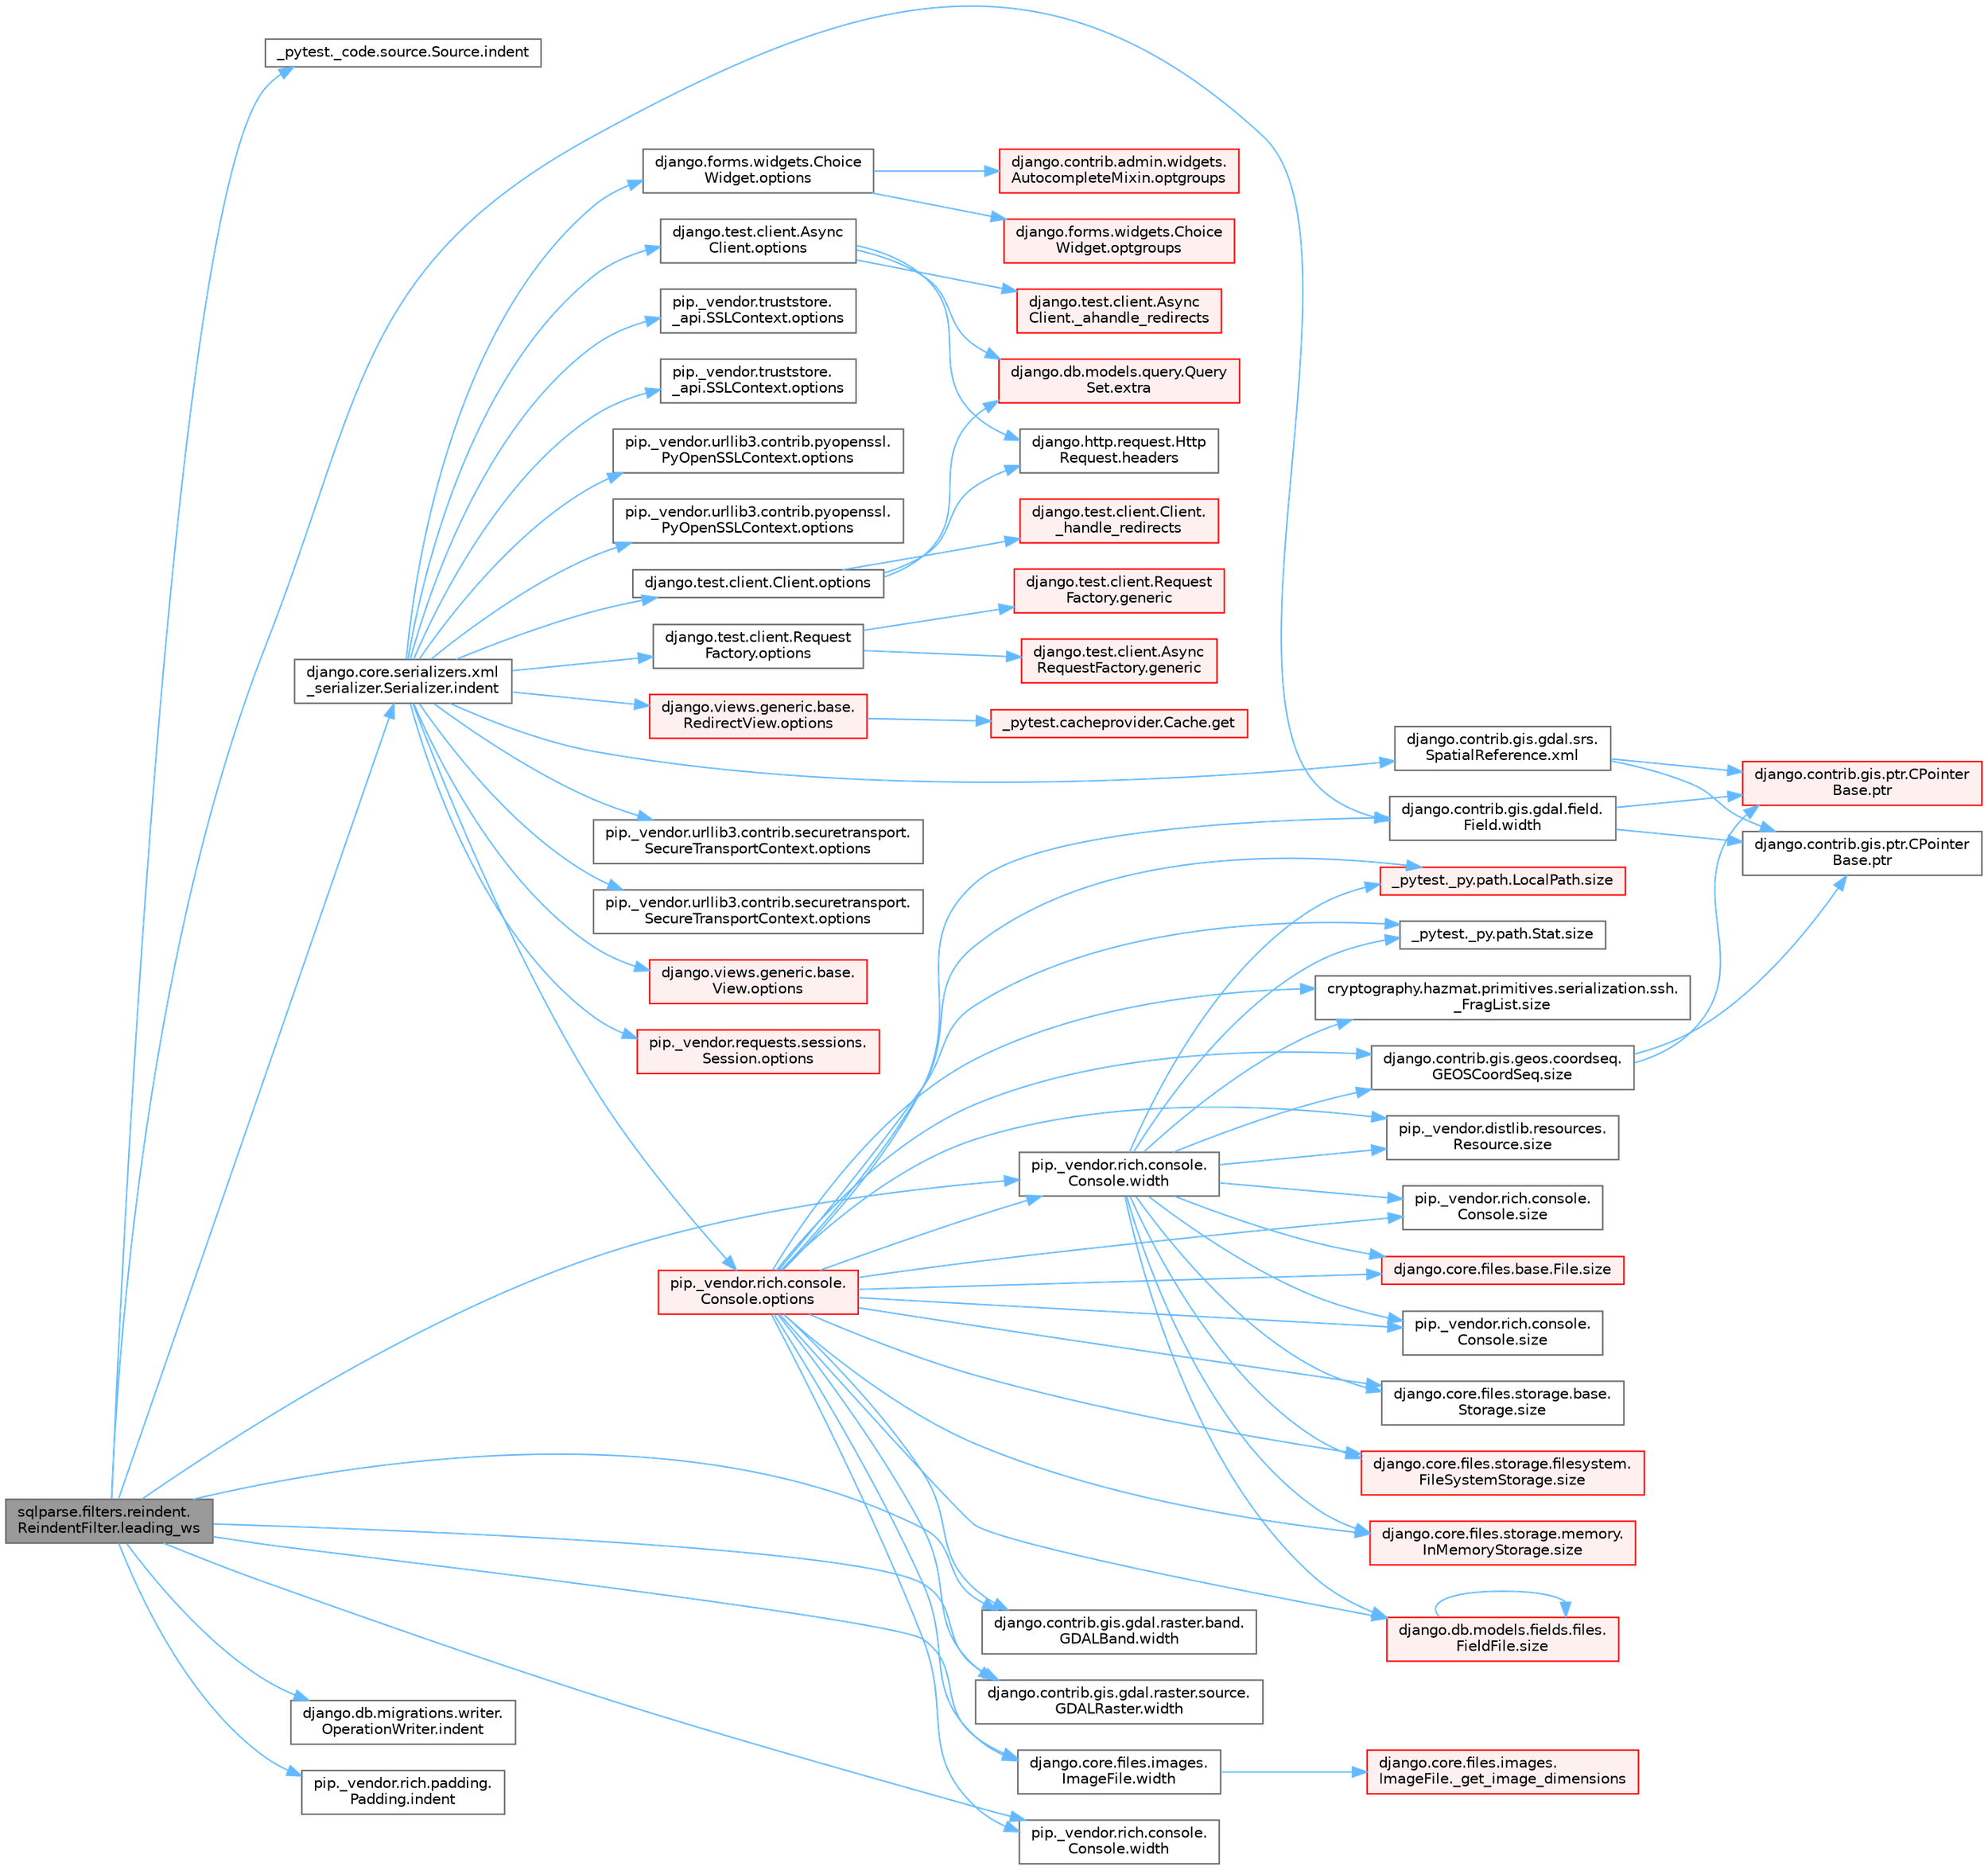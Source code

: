 digraph "sqlparse.filters.reindent.ReindentFilter.leading_ws"
{
 // LATEX_PDF_SIZE
  bgcolor="transparent";
  edge [fontname=Helvetica,fontsize=10,labelfontname=Helvetica,labelfontsize=10];
  node [fontname=Helvetica,fontsize=10,shape=box,height=0.2,width=0.4];
  rankdir="LR";
  Node1 [id="Node000001",label="sqlparse.filters.reindent.\lReindentFilter.leading_ws",height=0.2,width=0.4,color="gray40", fillcolor="grey60", style="filled", fontcolor="black",tooltip=" "];
  Node1 -> Node2 [id="edge1_Node000001_Node000002",color="steelblue1",style="solid",tooltip=" "];
  Node2 [id="Node000002",label="_pytest._code.source.Source.indent",height=0.2,width=0.4,color="grey40", fillcolor="white", style="filled",URL="$class__pytest_1_1__code_1_1source_1_1_source.html#abc99a323638809562ba4dbf97cab6bd1",tooltip=" "];
  Node1 -> Node3 [id="edge2_Node000001_Node000003",color="steelblue1",style="solid",tooltip=" "];
  Node3 [id="Node000003",label="django.core.serializers.xml\l_serializer.Serializer.indent",height=0.2,width=0.4,color="grey40", fillcolor="white", style="filled",URL="$classdjango_1_1core_1_1serializers_1_1xml__serializer_1_1_serializer.html#a5b3d624ac0ab14cb4194faca7877101a",tooltip=" "];
  Node3 -> Node4 [id="edge3_Node000003_Node000004",color="steelblue1",style="solid",tooltip=" "];
  Node4 [id="Node000004",label="django.forms.widgets.Choice\lWidget.options",height=0.2,width=0.4,color="grey40", fillcolor="white", style="filled",URL="$classdjango_1_1forms_1_1widgets_1_1_choice_widget.html#a8575b90386fc2027f38ea00133cef250",tooltip=" "];
  Node4 -> Node5 [id="edge4_Node000004_Node000005",color="steelblue1",style="solid",tooltip=" "];
  Node5 [id="Node000005",label="django.contrib.admin.widgets.\lAutocompleteMixin.optgroups",height=0.2,width=0.4,color="red", fillcolor="#FFF0F0", style="filled",URL="$classdjango_1_1contrib_1_1admin_1_1widgets_1_1_autocomplete_mixin.html#a638ff1cf500030285676b090c8eee8f9",tooltip=" "];
  Node4 -> Node1929 [id="edge5_Node000004_Node001929",color="steelblue1",style="solid",tooltip=" "];
  Node1929 [id="Node001929",label="django.forms.widgets.Choice\lWidget.optgroups",height=0.2,width=0.4,color="red", fillcolor="#FFF0F0", style="filled",URL="$classdjango_1_1forms_1_1widgets_1_1_choice_widget.html#af1d09b0d42de6f6f30d2f9d577cf2fb4",tooltip=" "];
  Node3 -> Node259 [id="edge6_Node000003_Node000259",color="steelblue1",style="solid",tooltip=" "];
  Node259 [id="Node000259",label="django.test.client.Async\lClient.options",height=0.2,width=0.4,color="grey40", fillcolor="white", style="filled",URL="$classdjango_1_1test_1_1client_1_1_async_client.html#a84509c6347cbc018e6335b924ec841a2",tooltip=" "];
  Node259 -> Node260 [id="edge7_Node000259_Node000260",color="steelblue1",style="solid",tooltip=" "];
  Node260 [id="Node000260",label="django.test.client.Async\lClient._ahandle_redirects",height=0.2,width=0.4,color="red", fillcolor="#FFF0F0", style="filled",URL="$classdjango_1_1test_1_1client_1_1_async_client.html#a8740fe0dc39e7fe74e515be78449ee76",tooltip=" "];
  Node259 -> Node1230 [id="edge8_Node000259_Node001230",color="steelblue1",style="solid",tooltip=" "];
  Node1230 [id="Node001230",label="django.db.models.query.Query\lSet.extra",height=0.2,width=0.4,color="red", fillcolor="#FFF0F0", style="filled",URL="$classdjango_1_1db_1_1models_1_1query_1_1_query_set.html#ae54983d1fa1ba41e84f20cea946cde79",tooltip=" "];
  Node259 -> Node368 [id="edge9_Node000259_Node000368",color="steelblue1",style="solid",tooltip=" "];
  Node368 [id="Node000368",label="django.http.request.Http\lRequest.headers",height=0.2,width=0.4,color="grey40", fillcolor="white", style="filled",URL="$classdjango_1_1http_1_1request_1_1_http_request.html#a757d86c06e163aa94180817723ce1b9c",tooltip=" "];
  Node3 -> Node1456 [id="edge10_Node000003_Node001456",color="steelblue1",style="solid",tooltip=" "];
  Node1456 [id="Node001456",label="django.test.client.Client.options",height=0.2,width=0.4,color="grey40", fillcolor="white", style="filled",URL="$classdjango_1_1test_1_1client_1_1_client.html#a839ea6375ca2184b3b60550938b6824c",tooltip=" "];
  Node1456 -> Node1457 [id="edge11_Node001456_Node001457",color="steelblue1",style="solid",tooltip=" "];
  Node1457 [id="Node001457",label="django.test.client.Client.\l_handle_redirects",height=0.2,width=0.4,color="red", fillcolor="#FFF0F0", style="filled",URL="$classdjango_1_1test_1_1client_1_1_client.html#a234b328f33c374ad181aa49c6515d469",tooltip=" "];
  Node1456 -> Node1230 [id="edge12_Node001456_Node001230",color="steelblue1",style="solid",tooltip=" "];
  Node1456 -> Node368 [id="edge13_Node001456_Node000368",color="steelblue1",style="solid",tooltip=" "];
  Node3 -> Node1458 [id="edge14_Node000003_Node001458",color="steelblue1",style="solid",tooltip=" "];
  Node1458 [id="Node001458",label="django.test.client.Request\lFactory.options",height=0.2,width=0.4,color="grey40", fillcolor="white", style="filled",URL="$classdjango_1_1test_1_1client_1_1_request_factory.html#a438a7e1be2437d680cd78d11dee77c54",tooltip=" "];
  Node1458 -> Node1459 [id="edge15_Node001458_Node001459",color="steelblue1",style="solid",tooltip=" "];
  Node1459 [id="Node001459",label="django.test.client.Async\lRequestFactory.generic",height=0.2,width=0.4,color="red", fillcolor="#FFF0F0", style="filled",URL="$classdjango_1_1test_1_1client_1_1_async_request_factory.html#a470d6888694e77c09bd7d8bf6d588233",tooltip=" "];
  Node1458 -> Node1461 [id="edge16_Node001458_Node001461",color="steelblue1",style="solid",tooltip=" "];
  Node1461 [id="Node001461",label="django.test.client.Request\lFactory.generic",height=0.2,width=0.4,color="red", fillcolor="#FFF0F0", style="filled",URL="$classdjango_1_1test_1_1client_1_1_request_factory.html#a24740fe264de91d8c4c1205c9172206d",tooltip=" "];
  Node3 -> Node1462 [id="edge17_Node000003_Node001462",color="steelblue1",style="solid",tooltip=" "];
  Node1462 [id="Node001462",label="django.views.generic.base.\lRedirectView.options",height=0.2,width=0.4,color="red", fillcolor="#FFF0F0", style="filled",URL="$classdjango_1_1views_1_1generic_1_1base_1_1_redirect_view.html#a444de156c79647344c987295c47a76e1",tooltip=" "];
  Node1462 -> Node263 [id="edge18_Node001462_Node000263",color="steelblue1",style="solid",tooltip=" "];
  Node263 [id="Node000263",label="_pytest.cacheprovider.Cache.get",height=0.2,width=0.4,color="red", fillcolor="#FFF0F0", style="filled",URL="$class__pytest_1_1cacheprovider_1_1_cache.html#a752b42a7c4034371bcd23244b1862148",tooltip=" "];
  Node3 -> Node1650 [id="edge19_Node000003_Node001650",color="steelblue1",style="solid",tooltip=" "];
  Node1650 [id="Node001650",label="django.views.generic.base.\lView.options",height=0.2,width=0.4,color="red", fillcolor="#FFF0F0", style="filled",URL="$classdjango_1_1views_1_1generic_1_1base_1_1_view.html#a4d1dc440a5bae11bd7859d20ca9948e1",tooltip=" "];
  Node3 -> Node1653 [id="edge20_Node000003_Node001653",color="steelblue1",style="solid",tooltip=" "];
  Node1653 [id="Node001653",label="pip._vendor.requests.sessions.\lSession.options",height=0.2,width=0.4,color="red", fillcolor="#FFF0F0", style="filled",URL="$classpip_1_1__vendor_1_1requests_1_1sessions_1_1_session.html#a210270880f90521b3b3014748ecd87e9",tooltip=" "];
  Node3 -> Node1654 [id="edge21_Node000003_Node001654",color="steelblue1",style="solid",tooltip=" "];
  Node1654 [id="Node001654",label="pip._vendor.rich.console.\lConsole.options",height=0.2,width=0.4,color="red", fillcolor="#FFF0F0", style="filled",URL="$classpip_1_1__vendor_1_1rich_1_1console_1_1_console.html#a41c8efe30ea45a9a4a3f8c34c688fe00",tooltip=" "];
  Node1654 -> Node1656 [id="edge22_Node001654_Node001656",color="steelblue1",style="solid",tooltip=" "];
  Node1656 [id="Node001656",label="_pytest._py.path.LocalPath.size",height=0.2,width=0.4,color="red", fillcolor="#FFF0F0", style="filled",URL="$class__pytest_1_1__py_1_1path_1_1_local_path.html#a01312293d7ed99c7153402aa1c228012",tooltip=" "];
  Node1654 -> Node1660 [id="edge23_Node001654_Node001660",color="steelblue1",style="solid",tooltip=" "];
  Node1660 [id="Node001660",label="_pytest._py.path.Stat.size",height=0.2,width=0.4,color="grey40", fillcolor="white", style="filled",URL="$class__pytest_1_1__py_1_1path_1_1_stat.html#a206ba7bd29fc72352b3af66d7a7aafef",tooltip=" "];
  Node1654 -> Node1661 [id="edge24_Node001654_Node001661",color="steelblue1",style="solid",tooltip=" "];
  Node1661 [id="Node001661",label="cryptography.hazmat.primitives.serialization.ssh.\l_FragList.size",height=0.2,width=0.4,color="grey40", fillcolor="white", style="filled",URL="$classcryptography_1_1hazmat_1_1primitives_1_1serialization_1_1ssh_1_1___frag_list.html#a7e9d0a2bab129dc613ec19fe73f24252",tooltip=" "];
  Node1654 -> Node1662 [id="edge25_Node001654_Node001662",color="steelblue1",style="solid",tooltip=" "];
  Node1662 [id="Node001662",label="django.contrib.gis.geos.coordseq.\lGEOSCoordSeq.size",height=0.2,width=0.4,color="grey40", fillcolor="white", style="filled",URL="$classdjango_1_1contrib_1_1gis_1_1geos_1_1coordseq_1_1_g_e_o_s_coord_seq.html#a918c80def6f7235c7da41e8aaf614fa6",tooltip=" "];
  Node1662 -> Node60 [id="edge26_Node001662_Node000060",color="steelblue1",style="solid",tooltip=" "];
  Node60 [id="Node000060",label="django.contrib.gis.ptr.CPointer\lBase.ptr",height=0.2,width=0.4,color="red", fillcolor="#FFF0F0", style="filled",URL="$classdjango_1_1contrib_1_1gis_1_1ptr_1_1_c_pointer_base.html#a55873c889d27c42497c5a832c24e041b",tooltip=" "];
  Node1662 -> Node61 [id="edge27_Node001662_Node000061",color="steelblue1",style="solid",tooltip=" "];
  Node61 [id="Node000061",label="django.contrib.gis.ptr.CPointer\lBase.ptr",height=0.2,width=0.4,color="grey40", fillcolor="white", style="filled",URL="$classdjango_1_1contrib_1_1gis_1_1ptr_1_1_c_pointer_base.html#a73d2e45828ab4d985549c571852996fa",tooltip=" "];
  Node1654 -> Node1663 [id="edge28_Node001654_Node001663",color="steelblue1",style="solid",tooltip=" "];
  Node1663 [id="Node001663",label="django.core.files.base.File.size",height=0.2,width=0.4,color="red", fillcolor="#FFF0F0", style="filled",URL="$classdjango_1_1core_1_1files_1_1base_1_1_file.html#abe624c2bbb9a5c895e8d99ec7de4fd3d",tooltip=" "];
  Node1654 -> Node1664 [id="edge29_Node001654_Node001664",color="steelblue1",style="solid",tooltip=" "];
  Node1664 [id="Node001664",label="django.core.files.storage.base.\lStorage.size",height=0.2,width=0.4,color="grey40", fillcolor="white", style="filled",URL="$classdjango_1_1core_1_1files_1_1storage_1_1base_1_1_storage.html#a135bb0f4147e20b20d038cdc2304dd78",tooltip=" "];
  Node1654 -> Node1665 [id="edge30_Node001654_Node001665",color="steelblue1",style="solid",tooltip=" "];
  Node1665 [id="Node001665",label="django.core.files.storage.filesystem.\lFileSystemStorage.size",height=0.2,width=0.4,color="red", fillcolor="#FFF0F0", style="filled",URL="$classdjango_1_1core_1_1files_1_1storage_1_1filesystem_1_1_file_system_storage.html#a6e5dbaebdedc839f8a2869922a7181de",tooltip=" "];
  Node1654 -> Node1666 [id="edge31_Node001654_Node001666",color="steelblue1",style="solid",tooltip=" "];
  Node1666 [id="Node001666",label="django.core.files.storage.memory.\lInMemoryStorage.size",height=0.2,width=0.4,color="red", fillcolor="#FFF0F0", style="filled",URL="$classdjango_1_1core_1_1files_1_1storage_1_1memory_1_1_in_memory_storage.html#ac6691324035626377fb3989472a673be",tooltip=" "];
  Node1654 -> Node1681 [id="edge32_Node001654_Node001681",color="steelblue1",style="solid",tooltip=" "];
  Node1681 [id="Node001681",label="django.db.models.fields.files.\lFieldFile.size",height=0.2,width=0.4,color="red", fillcolor="#FFF0F0", style="filled",URL="$classdjango_1_1db_1_1models_1_1fields_1_1files_1_1_field_file.html#aea23a57308858c3cbc573c67f2ab9b74",tooltip=" "];
  Node1681 -> Node1681 [id="edge33_Node001681_Node001681",color="steelblue1",style="solid",tooltip=" "];
  Node1654 -> Node1682 [id="edge34_Node001654_Node001682",color="steelblue1",style="solid",tooltip=" "];
  Node1682 [id="Node001682",label="pip._vendor.distlib.resources.\lResource.size",height=0.2,width=0.4,color="grey40", fillcolor="white", style="filled",URL="$classpip_1_1__vendor_1_1distlib_1_1resources_1_1_resource.html#a65a294bc884a9f006d465df4a7be732d",tooltip=" "];
  Node1654 -> Node1683 [id="edge35_Node001654_Node001683",color="steelblue1",style="solid",tooltip=" "];
  Node1683 [id="Node001683",label="pip._vendor.rich.console.\lConsole.size",height=0.2,width=0.4,color="grey40", fillcolor="white", style="filled",URL="$classpip_1_1__vendor_1_1rich_1_1console_1_1_console.html#a51e25cd9881c627f959a35e7623b81db",tooltip=" "];
  Node1654 -> Node1684 [id="edge36_Node001654_Node001684",color="steelblue1",style="solid",tooltip=" "];
  Node1684 [id="Node001684",label="pip._vendor.rich.console.\lConsole.size",height=0.2,width=0.4,color="grey40", fillcolor="white", style="filled",URL="$classpip_1_1__vendor_1_1rich_1_1console_1_1_console.html#ae882677fb24c61ad973112e90fadafa7",tooltip=" "];
  Node1654 -> Node1685 [id="edge37_Node001654_Node001685",color="steelblue1",style="solid",tooltip=" "];
  Node1685 [id="Node001685",label="django.contrib.gis.gdal.field.\lField.width",height=0.2,width=0.4,color="grey40", fillcolor="white", style="filled",URL="$classdjango_1_1contrib_1_1gis_1_1gdal_1_1field_1_1_field.html#a9d43a623b937f633a9e6dca9323f5fa7",tooltip=" "];
  Node1685 -> Node60 [id="edge38_Node001685_Node000060",color="steelblue1",style="solid",tooltip=" "];
  Node1685 -> Node61 [id="edge39_Node001685_Node000061",color="steelblue1",style="solid",tooltip=" "];
  Node1654 -> Node1686 [id="edge40_Node001654_Node001686",color="steelblue1",style="solid",tooltip=" "];
  Node1686 [id="Node001686",label="django.contrib.gis.gdal.raster.band.\lGDALBand.width",height=0.2,width=0.4,color="grey40", fillcolor="white", style="filled",URL="$classdjango_1_1contrib_1_1gis_1_1gdal_1_1raster_1_1band_1_1_g_d_a_l_band.html#a407780888708f2bb99b4d298eb6d8062",tooltip=" "];
  Node1654 -> Node1687 [id="edge41_Node001654_Node001687",color="steelblue1",style="solid",tooltip=" "];
  Node1687 [id="Node001687",label="django.contrib.gis.gdal.raster.source.\lGDALRaster.width",height=0.2,width=0.4,color="grey40", fillcolor="white", style="filled",URL="$classdjango_1_1contrib_1_1gis_1_1gdal_1_1raster_1_1source_1_1_g_d_a_l_raster.html#a58442e42bce5bcabb54fab7a2e636bc2",tooltip=" "];
  Node1654 -> Node1688 [id="edge42_Node001654_Node001688",color="steelblue1",style="solid",tooltip=" "];
  Node1688 [id="Node001688",label="django.core.files.images.\lImageFile.width",height=0.2,width=0.4,color="grey40", fillcolor="white", style="filled",URL="$classdjango_1_1core_1_1files_1_1images_1_1_image_file.html#a3a50a37ab3f2d7395c892a262ecb49bc",tooltip=" "];
  Node1688 -> Node170 [id="edge43_Node001688_Node000170",color="steelblue1",style="solid",tooltip=" "];
  Node170 [id="Node000170",label="django.core.files.images.\lImageFile._get_image_dimensions",height=0.2,width=0.4,color="red", fillcolor="#FFF0F0", style="filled",URL="$classdjango_1_1core_1_1files_1_1images_1_1_image_file.html#a2832e2235f63c851f4652a4ea59ec924",tooltip=" "];
  Node1654 -> Node1689 [id="edge44_Node001654_Node001689",color="steelblue1",style="solid",tooltip=" "];
  Node1689 [id="Node001689",label="pip._vendor.rich.console.\lConsole.width",height=0.2,width=0.4,color="grey40", fillcolor="white", style="filled",URL="$classpip_1_1__vendor_1_1rich_1_1console_1_1_console.html#a3163e1b4e2842bc355d0f5c3100ecc08",tooltip=" "];
  Node1689 -> Node1656 [id="edge45_Node001689_Node001656",color="steelblue1",style="solid",tooltip=" "];
  Node1689 -> Node1660 [id="edge46_Node001689_Node001660",color="steelblue1",style="solid",tooltip=" "];
  Node1689 -> Node1661 [id="edge47_Node001689_Node001661",color="steelblue1",style="solid",tooltip=" "];
  Node1689 -> Node1662 [id="edge48_Node001689_Node001662",color="steelblue1",style="solid",tooltip=" "];
  Node1689 -> Node1663 [id="edge49_Node001689_Node001663",color="steelblue1",style="solid",tooltip=" "];
  Node1689 -> Node1664 [id="edge50_Node001689_Node001664",color="steelblue1",style="solid",tooltip=" "];
  Node1689 -> Node1665 [id="edge51_Node001689_Node001665",color="steelblue1",style="solid",tooltip=" "];
  Node1689 -> Node1666 [id="edge52_Node001689_Node001666",color="steelblue1",style="solid",tooltip=" "];
  Node1689 -> Node1681 [id="edge53_Node001689_Node001681",color="steelblue1",style="solid",tooltip=" "];
  Node1689 -> Node1682 [id="edge54_Node001689_Node001682",color="steelblue1",style="solid",tooltip=" "];
  Node1689 -> Node1683 [id="edge55_Node001689_Node001683",color="steelblue1",style="solid",tooltip=" "];
  Node1689 -> Node1684 [id="edge56_Node001689_Node001684",color="steelblue1",style="solid",tooltip=" "];
  Node1654 -> Node1690 [id="edge57_Node001654_Node001690",color="steelblue1",style="solid",tooltip=" "];
  Node1690 [id="Node001690",label="pip._vendor.rich.console.\lConsole.width",height=0.2,width=0.4,color="grey40", fillcolor="white", style="filled",URL="$classpip_1_1__vendor_1_1rich_1_1console_1_1_console.html#aa2ba8c5fa1dd224794b0ac2acd384863",tooltip=" "];
  Node3 -> Node1691 [id="edge58_Node000003_Node001691",color="steelblue1",style="solid",tooltip=" "];
  Node1691 [id="Node001691",label="pip._vendor.truststore.\l_api.SSLContext.options",height=0.2,width=0.4,color="grey40", fillcolor="white", style="filled",URL="$classpip_1_1__vendor_1_1truststore_1_1__api_1_1_s_s_l_context.html#a6755b8a82c0de77273744b73a826678d",tooltip=" "];
  Node3 -> Node1692 [id="edge59_Node000003_Node001692",color="steelblue1",style="solid",tooltip=" "];
  Node1692 [id="Node001692",label="pip._vendor.truststore.\l_api.SSLContext.options",height=0.2,width=0.4,color="grey40", fillcolor="white", style="filled",URL="$classpip_1_1__vendor_1_1truststore_1_1__api_1_1_s_s_l_context.html#a90bd5b81f087b6628b2f681ce6cffcd6",tooltip=" "];
  Node3 -> Node1693 [id="edge60_Node000003_Node001693",color="steelblue1",style="solid",tooltip=" "];
  Node1693 [id="Node001693",label="pip._vendor.urllib3.contrib.pyopenssl.\lPyOpenSSLContext.options",height=0.2,width=0.4,color="grey40", fillcolor="white", style="filled",URL="$classpip_1_1__vendor_1_1urllib3_1_1contrib_1_1pyopenssl_1_1_py_open_s_s_l_context.html#a3f539cc9d4b91d2fb90d7f8aef3810c1",tooltip=" "];
  Node3 -> Node1694 [id="edge61_Node000003_Node001694",color="steelblue1",style="solid",tooltip=" "];
  Node1694 [id="Node001694",label="pip._vendor.urllib3.contrib.pyopenssl.\lPyOpenSSLContext.options",height=0.2,width=0.4,color="grey40", fillcolor="white", style="filled",URL="$classpip_1_1__vendor_1_1urllib3_1_1contrib_1_1pyopenssl_1_1_py_open_s_s_l_context.html#a8475fc4f3e83d92654b066a9422908dc",tooltip=" "];
  Node3 -> Node1695 [id="edge62_Node000003_Node001695",color="steelblue1",style="solid",tooltip=" "];
  Node1695 [id="Node001695",label="pip._vendor.urllib3.contrib.securetransport.\lSecureTransportContext.options",height=0.2,width=0.4,color="grey40", fillcolor="white", style="filled",URL="$classpip_1_1__vendor_1_1urllib3_1_1contrib_1_1securetransport_1_1_secure_transport_context.html#ae19920941647ed0b43e0ed7d96e12457",tooltip=" "];
  Node3 -> Node1696 [id="edge63_Node000003_Node001696",color="steelblue1",style="solid",tooltip=" "];
  Node1696 [id="Node001696",label="pip._vendor.urllib3.contrib.securetransport.\lSecureTransportContext.options",height=0.2,width=0.4,color="grey40", fillcolor="white", style="filled",URL="$classpip_1_1__vendor_1_1urllib3_1_1contrib_1_1securetransport_1_1_secure_transport_context.html#acf6c1ec11ca09e30c9c70d7dc26afacd",tooltip=" "];
  Node3 -> Node2459 [id="edge64_Node000003_Node002459",color="steelblue1",style="solid",tooltip=" "];
  Node2459 [id="Node002459",label="django.contrib.gis.gdal.srs.\lSpatialReference.xml",height=0.2,width=0.4,color="grey40", fillcolor="white", style="filled",URL="$classdjango_1_1contrib_1_1gis_1_1gdal_1_1srs_1_1_spatial_reference.html#a909d3c8bdf1de4ad7b231b87bb4dd664",tooltip=" "];
  Node2459 -> Node60 [id="edge65_Node002459_Node000060",color="steelblue1",style="solid",tooltip=" "];
  Node2459 -> Node61 [id="edge66_Node002459_Node000061",color="steelblue1",style="solid",tooltip=" "];
  Node1 -> Node4426 [id="edge67_Node000001_Node004426",color="steelblue1",style="solid",tooltip=" "];
  Node4426 [id="Node004426",label="django.db.migrations.writer.\lOperationWriter.indent",height=0.2,width=0.4,color="grey40", fillcolor="white", style="filled",URL="$classdjango_1_1db_1_1migrations_1_1writer_1_1_operation_writer.html#a4ad86f394c5999071c96ad30cf54055a",tooltip=" "];
  Node1 -> Node4427 [id="edge68_Node000001_Node004427",color="steelblue1",style="solid",tooltip=" "];
  Node4427 [id="Node004427",label="pip._vendor.rich.padding.\lPadding.indent",height=0.2,width=0.4,color="grey40", fillcolor="white", style="filled",URL="$classpip_1_1__vendor_1_1rich_1_1padding_1_1_padding.html#abb6784da1907e3486c3a9ea715a04ed2",tooltip=" "];
  Node1 -> Node1685 [id="edge69_Node000001_Node001685",color="steelblue1",style="solid",tooltip=" "];
  Node1 -> Node1686 [id="edge70_Node000001_Node001686",color="steelblue1",style="solid",tooltip=" "];
  Node1 -> Node1687 [id="edge71_Node000001_Node001687",color="steelblue1",style="solid",tooltip=" "];
  Node1 -> Node1688 [id="edge72_Node000001_Node001688",color="steelblue1",style="solid",tooltip=" "];
  Node1 -> Node1689 [id="edge73_Node000001_Node001689",color="steelblue1",style="solid",tooltip=" "];
  Node1 -> Node1690 [id="edge74_Node000001_Node001690",color="steelblue1",style="solid",tooltip=" "];
}
